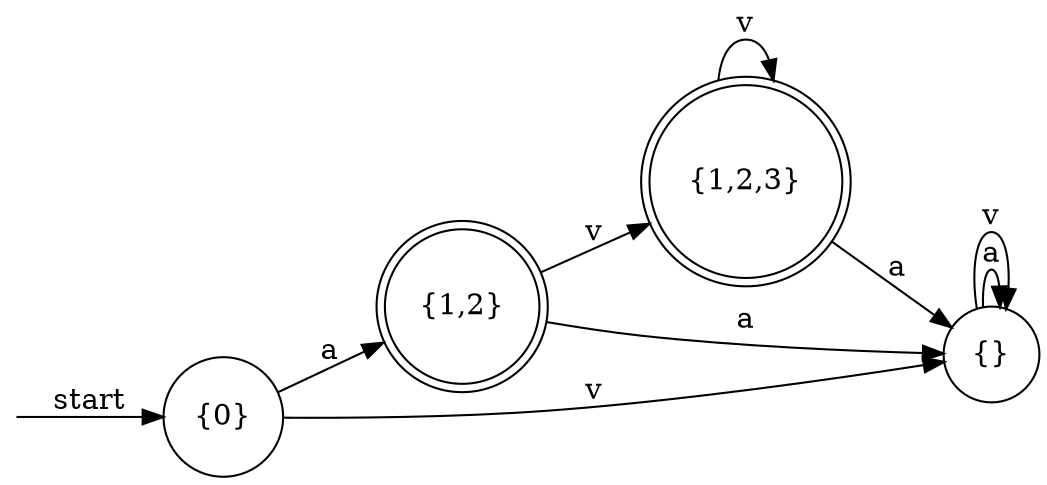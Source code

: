 digraph dfa {
    rankdir = LR;
    node [shape = circle];
    __start [style = invis, shape = point];
    __start -> "{0}" [ label = "start" ];
    node [shape = doublecircle]; "{1,2}" "{1,2,3}"
    node [shape = circle];
    "{0}" -> "{1,2}" [ label = "a" ];
    "{0}" -> "{}" [ label = "v" ];
    "{1,2}" -> "{}" [ label = "a" ];
    "{1,2}" -> "{1,2,3}" [ label = "v" ];
    "{1,2,3}" -> "{}" [ label = "a" ];
    "{1,2,3}" -> "{1,2,3}" [ label = "v" ];
    "{}" -> "{}" [ label = "a" ];
    "{}" -> "{}" [ label = "v" ];
}
